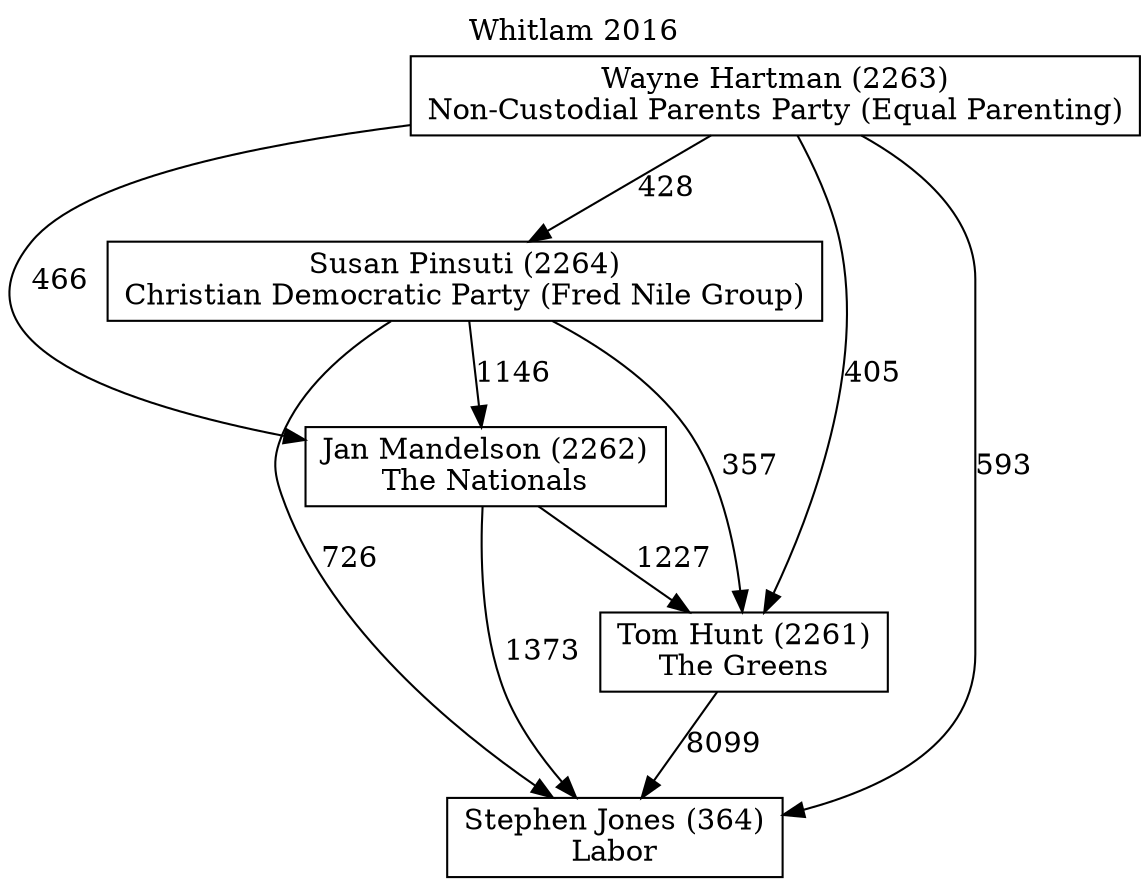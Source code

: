 // House preference flow
digraph "Stephen Jones (364)_Whitlam_2016" {
	graph [label="Whitlam 2016" labelloc=t mclimit=10]
	node [shape=box]
	"Jan Mandelson (2262)" [label="Jan Mandelson (2262)
The Nationals"]
	"Stephen Jones (364)" [label="Stephen Jones (364)
Labor"]
	"Susan Pinsuti (2264)" [label="Susan Pinsuti (2264)
Christian Democratic Party (Fred Nile Group)"]
	"Tom Hunt (2261)" [label="Tom Hunt (2261)
The Greens"]
	"Wayne Hartman (2263)" [label="Wayne Hartman (2263)
Non-Custodial Parents Party (Equal Parenting)"]
	"Jan Mandelson (2262)" -> "Stephen Jones (364)" [label=1373]
	"Jan Mandelson (2262)" -> "Tom Hunt (2261)" [label=1227]
	"Susan Pinsuti (2264)" -> "Jan Mandelson (2262)" [label=1146]
	"Susan Pinsuti (2264)" -> "Stephen Jones (364)" [label=726]
	"Susan Pinsuti (2264)" -> "Tom Hunt (2261)" [label=357]
	"Tom Hunt (2261)" -> "Stephen Jones (364)" [label=8099]
	"Wayne Hartman (2263)" -> "Jan Mandelson (2262)" [label=466]
	"Wayne Hartman (2263)" -> "Stephen Jones (364)" [label=593]
	"Wayne Hartman (2263)" -> "Susan Pinsuti (2264)" [label=428]
	"Wayne Hartman (2263)" -> "Tom Hunt (2261)" [label=405]
}

